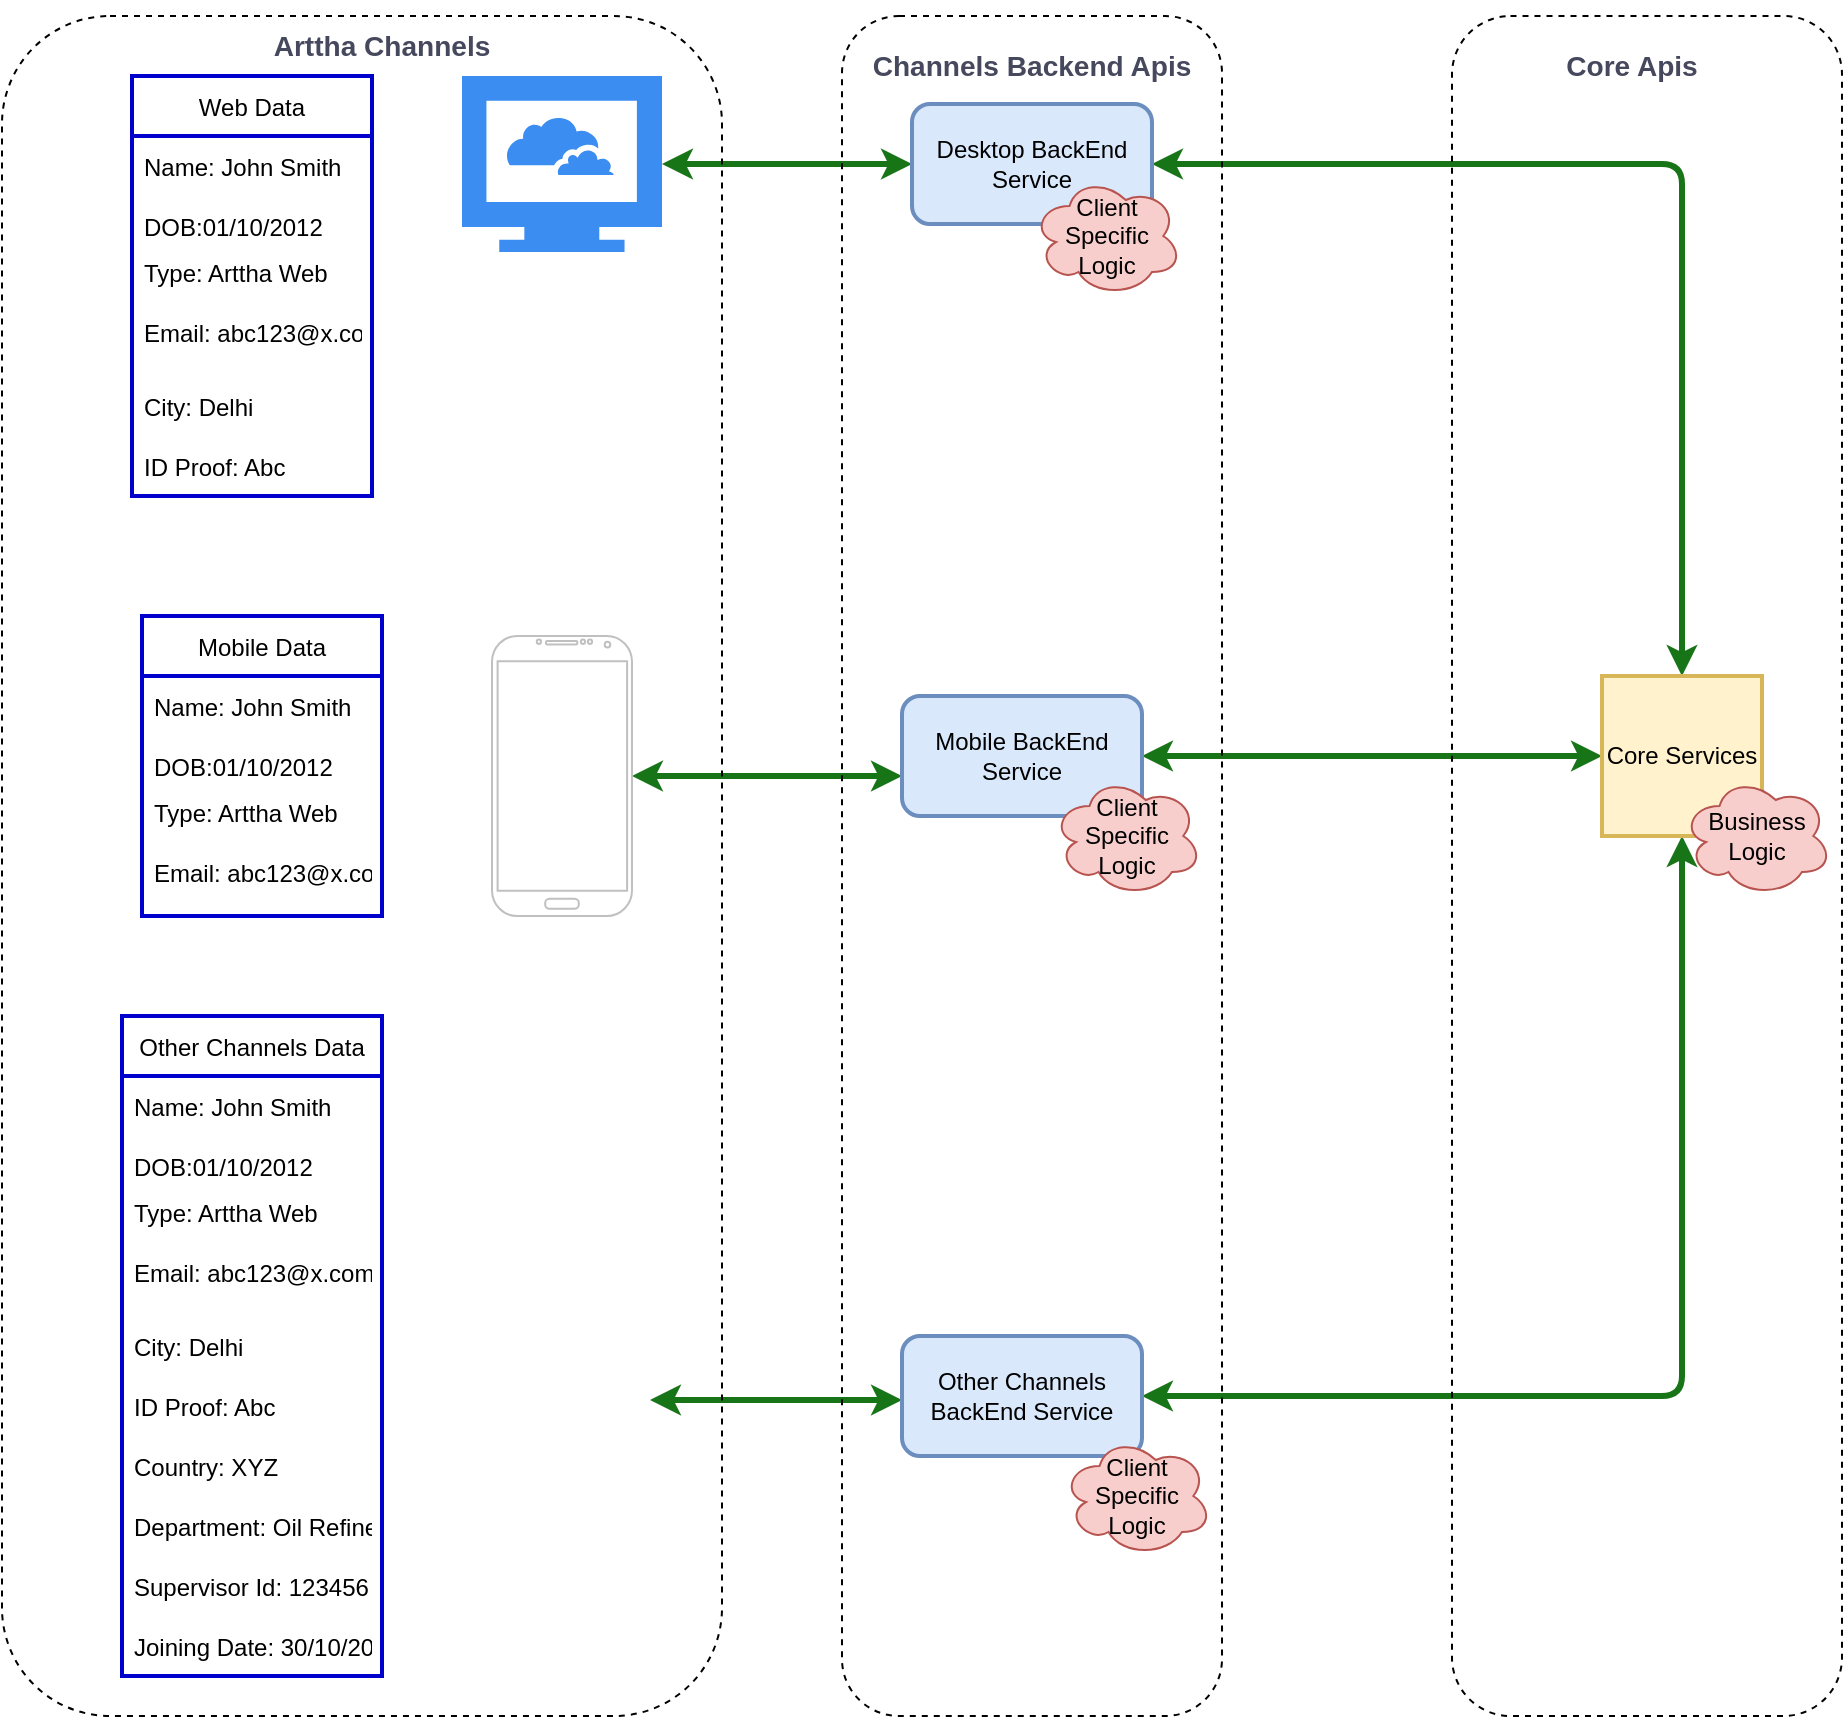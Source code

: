 <mxfile version="15.8.3" type="github">
  <diagram id="BUA0HRlFj0ho-YTa5-D7" name="Arttha-Channels-Design">
    <mxGraphModel dx="1973" dy="1616" grid="1" gridSize="10" guides="1" tooltips="1" connect="1" arrows="1" fold="1" page="1" pageScale="1" pageWidth="850" pageHeight="1100" math="0" shadow="0">
      <root>
        <mxCell id="0" />
        <mxCell id="1" parent="0" />
        <mxCell id="FlPfcCBMd3QxnSBNjy5M-12" style="edgeStyle=orthogonalEdgeStyle;orthogonalLoop=1;jettySize=auto;html=1;entryX=0;entryY=0.5;entryDx=0;entryDy=0;rounded=0;strokeWidth=3;strokeColor=#177517;startArrow=classic;startFill=1;" edge="1" parent="1" source="FlPfcCBMd3QxnSBNjy5M-1" target="FlPfcCBMd3QxnSBNjy5M-6">
          <mxGeometry relative="1" as="geometry" />
        </mxCell>
        <mxCell id="FlPfcCBMd3QxnSBNjy5M-1" value="" style="sketch=0;html=1;aspect=fixed;strokeColor=none;shadow=0;align=center;verticalAlign=top;fillColor=#3B8DF1;shape=mxgraph.gcp2.cloud_computer" vertex="1" parent="1">
          <mxGeometry x="140" y="30" width="100" height="88" as="geometry" />
        </mxCell>
        <mxCell id="FlPfcCBMd3QxnSBNjy5M-13" style="edgeStyle=orthogonalEdgeStyle;rounded=0;orthogonalLoop=1;jettySize=auto;html=1;strokeWidth=3;strokeColor=#177517;startArrow=classic;startFill=1;" edge="1" parent="1" source="FlPfcCBMd3QxnSBNjy5M-2">
          <mxGeometry relative="1" as="geometry">
            <mxPoint x="360" y="380" as="targetPoint" />
          </mxGeometry>
        </mxCell>
        <mxCell id="FlPfcCBMd3QxnSBNjy5M-2" value="" style="verticalLabelPosition=bottom;verticalAlign=top;html=1;shadow=0;dashed=0;strokeWidth=1;shape=mxgraph.android.phone2;strokeColor=#c0c0c0;" vertex="1" parent="1">
          <mxGeometry x="155" y="310" width="70" height="140" as="geometry" />
        </mxCell>
        <mxCell id="FlPfcCBMd3QxnSBNjy5M-22" style="edgeStyle=orthogonalEdgeStyle;rounded=0;orthogonalLoop=1;jettySize=auto;html=1;strokeColor=#177517;strokeWidth=3;startArrow=classic;startFill=1;" edge="1" parent="1" source="FlPfcCBMd3QxnSBNjy5M-4">
          <mxGeometry relative="1" as="geometry">
            <mxPoint x="360" y="692" as="targetPoint" />
          </mxGeometry>
        </mxCell>
        <mxCell id="FlPfcCBMd3QxnSBNjy5M-4" value="" style="shape=image;html=1;verticalAlign=top;verticalLabelPosition=bottom;labelBackgroundColor=#ffffff;imageAspect=0;aspect=fixed;image=https://cdn4.iconfinder.com/data/icons/OxeSet/Cycle.png" vertex="1" parent="1">
          <mxGeometry x="170" y="660" width="64" height="64" as="geometry" />
        </mxCell>
        <mxCell id="FlPfcCBMd3QxnSBNjy5M-11" style="edgeStyle=orthogonalEdgeStyle;rounded=1;orthogonalLoop=1;jettySize=auto;html=1;entryX=0;entryY=0.5;entryDx=0;entryDy=0;strokeColor=#177517;strokeWidth=3;startArrow=classic;startFill=1;" edge="1" parent="1" source="FlPfcCBMd3QxnSBNjy5M-5" target="FlPfcCBMd3QxnSBNjy5M-8">
          <mxGeometry relative="1" as="geometry" />
        </mxCell>
        <mxCell id="FlPfcCBMd3QxnSBNjy5M-5" value="&lt;span&gt;Mobile BackEnd Service&lt;/span&gt;" style="rounded=1;whiteSpace=wrap;html=1;fillColor=#dae8fc;strokeColor=#6c8ebf;strokeWidth=2;" vertex="1" parent="1">
          <mxGeometry x="360" y="340" width="120" height="60" as="geometry" />
        </mxCell>
        <mxCell id="FlPfcCBMd3QxnSBNjy5M-9" style="edgeStyle=orthogonalEdgeStyle;rounded=1;orthogonalLoop=1;jettySize=auto;html=1;strokeWidth=3;strokeColor=#177517;sourcePerimeterSpacing=0;startArrow=classic;startFill=1;" edge="1" parent="1" source="FlPfcCBMd3QxnSBNjy5M-6" target="FlPfcCBMd3QxnSBNjy5M-8">
          <mxGeometry relative="1" as="geometry" />
        </mxCell>
        <mxCell id="FlPfcCBMd3QxnSBNjy5M-6" value="Desktop BackEnd Service" style="rounded=1;whiteSpace=wrap;html=1;fillColor=#dae8fc;strokeColor=#6c8ebf;strokeWidth=2;" vertex="1" parent="1">
          <mxGeometry x="365" y="44" width="120" height="60" as="geometry" />
        </mxCell>
        <mxCell id="FlPfcCBMd3QxnSBNjy5M-10" style="edgeStyle=orthogonalEdgeStyle;rounded=1;orthogonalLoop=1;jettySize=auto;html=1;entryX=0.5;entryY=1;entryDx=0;entryDy=0;strokeColor=#177517;strokeWidth=3;startArrow=classic;startFill=1;" edge="1" parent="1" source="FlPfcCBMd3QxnSBNjy5M-7" target="FlPfcCBMd3QxnSBNjy5M-8">
          <mxGeometry relative="1" as="geometry">
            <mxPoint x="750" y="530" as="targetPoint" />
          </mxGeometry>
        </mxCell>
        <mxCell id="FlPfcCBMd3QxnSBNjy5M-7" value="&lt;span&gt;Other Channels BackEnd Service&lt;/span&gt;" style="rounded=1;whiteSpace=wrap;html=1;fillColor=#dae8fc;strokeColor=#6c8ebf;strokeWidth=2;" vertex="1" parent="1">
          <mxGeometry x="360" y="660" width="120" height="60" as="geometry" />
        </mxCell>
        <mxCell id="FlPfcCBMd3QxnSBNjy5M-8" value="Core Services" style="whiteSpace=wrap;html=1;aspect=fixed;fillColor=#fff2cc;strokeColor=#d6b656;strokeWidth=2;" vertex="1" parent="1">
          <mxGeometry x="710" y="330" width="80" height="80" as="geometry" />
        </mxCell>
        <mxCell id="FlPfcCBMd3QxnSBNjy5M-17" value="Client Specific Logic" style="ellipse;shape=cloud;whiteSpace=wrap;html=1;fillColor=#f8cecc;strokeColor=#b85450;" vertex="1" parent="1">
          <mxGeometry x="425" y="80" width="75" height="60" as="geometry" />
        </mxCell>
        <mxCell id="FlPfcCBMd3QxnSBNjy5M-18" value="&lt;span&gt;Client Specific Logic&lt;/span&gt;" style="ellipse;shape=cloud;whiteSpace=wrap;html=1;fillColor=#f8cecc;strokeColor=#b85450;" vertex="1" parent="1">
          <mxGeometry x="435" y="380" width="75" height="60" as="geometry" />
        </mxCell>
        <mxCell id="FlPfcCBMd3QxnSBNjy5M-19" value="&lt;span&gt;Client Specific Logic&lt;/span&gt;" style="ellipse;shape=cloud;whiteSpace=wrap;html=1;fillColor=#f8cecc;strokeColor=#b85450;" vertex="1" parent="1">
          <mxGeometry x="440" y="710" width="75" height="60" as="geometry" />
        </mxCell>
        <mxCell id="FlPfcCBMd3QxnSBNjy5M-20" value="&lt;span&gt;Business Logic&lt;/span&gt;" style="ellipse;shape=cloud;whiteSpace=wrap;html=1;fillColor=#f8cecc;strokeColor=#b85450;" vertex="1" parent="1">
          <mxGeometry x="750" y="380" width="75" height="60" as="geometry" />
        </mxCell>
        <mxCell id="FlPfcCBMd3QxnSBNjy5M-32" value="Web Data" style="swimlane;fontStyle=0;childLayout=stackLayout;horizontal=1;startSize=30;horizontalStack=0;resizeParent=1;resizeParentMax=0;resizeLast=0;collapsible=1;marginBottom=0;strokeWidth=2;strokeColor=#0000CC;" vertex="1" parent="1">
          <mxGeometry x="-25" y="30" width="120" height="210" as="geometry">
            <mxRectangle x="210" y="470" width="50" height="30" as="alternateBounds" />
          </mxGeometry>
        </mxCell>
        <mxCell id="FlPfcCBMd3QxnSBNjy5M-33" value="Name: John Smith" style="text;strokeColor=none;fillColor=none;align=left;verticalAlign=middle;spacingLeft=4;spacingRight=4;overflow=hidden;points=[[0,0.5],[1,0.5]];portConstraint=eastwest;rotatable=0;" vertex="1" parent="FlPfcCBMd3QxnSBNjy5M-32">
          <mxGeometry y="30" width="120" height="30" as="geometry" />
        </mxCell>
        <mxCell id="FlPfcCBMd3QxnSBNjy5M-34" value="DOB:01/10/2012" style="text;strokeColor=none;fillColor=none;align=left;verticalAlign=middle;spacingLeft=4;spacingRight=4;overflow=hidden;points=[[0,0.5],[1,0.5]];portConstraint=eastwest;rotatable=0;" vertex="1" parent="FlPfcCBMd3QxnSBNjy5M-32">
          <mxGeometry y="60" width="120" height="30" as="geometry" />
        </mxCell>
        <mxCell id="FlPfcCBMd3QxnSBNjy5M-35" value="Type: Arttha Web&#xa;" style="text;strokeColor=none;fillColor=none;align=left;verticalAlign=middle;spacingLeft=4;spacingRight=4;overflow=hidden;points=[[0,0.5],[1,0.5]];portConstraint=eastwest;rotatable=0;" vertex="1" parent="FlPfcCBMd3QxnSBNjy5M-32">
          <mxGeometry y="90" width="120" height="30" as="geometry" />
        </mxCell>
        <mxCell id="FlPfcCBMd3QxnSBNjy5M-37" value="Email: abc123@x.com&#xa;" style="text;strokeColor=none;fillColor=none;align=left;verticalAlign=middle;spacingLeft=4;spacingRight=4;overflow=hidden;points=[[0,0.5],[1,0.5]];portConstraint=eastwest;rotatable=0;" vertex="1" parent="FlPfcCBMd3QxnSBNjy5M-32">
          <mxGeometry y="120" width="120" height="30" as="geometry" />
        </mxCell>
        <mxCell id="FlPfcCBMd3QxnSBNjy5M-38" value="City: Delhi" style="text;strokeColor=none;fillColor=none;align=left;verticalAlign=middle;spacingLeft=4;spacingRight=4;overflow=hidden;points=[[0,0.5],[1,0.5]];portConstraint=eastwest;rotatable=0;" vertex="1" parent="FlPfcCBMd3QxnSBNjy5M-32">
          <mxGeometry y="150" width="120" height="30" as="geometry" />
        </mxCell>
        <mxCell id="FlPfcCBMd3QxnSBNjy5M-39" value="ID Proof: Abc" style="text;strokeColor=none;fillColor=none;align=left;verticalAlign=middle;spacingLeft=4;spacingRight=4;overflow=hidden;points=[[0,0.5],[1,0.5]];portConstraint=eastwest;rotatable=0;" vertex="1" parent="FlPfcCBMd3QxnSBNjy5M-32">
          <mxGeometry y="180" width="120" height="30" as="geometry" />
        </mxCell>
        <mxCell id="FlPfcCBMd3QxnSBNjy5M-40" value="Mobile Data" style="swimlane;fontStyle=0;childLayout=stackLayout;horizontal=1;startSize=30;horizontalStack=0;resizeParent=1;resizeParentMax=0;resizeLast=0;collapsible=1;marginBottom=0;strokeWidth=2;strokeColor=#0000CC;" vertex="1" parent="1">
          <mxGeometry x="-20" y="300" width="120" height="150" as="geometry">
            <mxRectangle x="210" y="470" width="50" height="30" as="alternateBounds" />
          </mxGeometry>
        </mxCell>
        <mxCell id="FlPfcCBMd3QxnSBNjy5M-41" value="Name: John Smith" style="text;strokeColor=none;fillColor=none;align=left;verticalAlign=middle;spacingLeft=4;spacingRight=4;overflow=hidden;points=[[0,0.5],[1,0.5]];portConstraint=eastwest;rotatable=0;" vertex="1" parent="FlPfcCBMd3QxnSBNjy5M-40">
          <mxGeometry y="30" width="120" height="30" as="geometry" />
        </mxCell>
        <mxCell id="FlPfcCBMd3QxnSBNjy5M-42" value="DOB:01/10/2012" style="text;strokeColor=none;fillColor=none;align=left;verticalAlign=middle;spacingLeft=4;spacingRight=4;overflow=hidden;points=[[0,0.5],[1,0.5]];portConstraint=eastwest;rotatable=0;" vertex="1" parent="FlPfcCBMd3QxnSBNjy5M-40">
          <mxGeometry y="60" width="120" height="30" as="geometry" />
        </mxCell>
        <mxCell id="FlPfcCBMd3QxnSBNjy5M-43" value="Type: Arttha Web&#xa;" style="text;strokeColor=none;fillColor=none;align=left;verticalAlign=middle;spacingLeft=4;spacingRight=4;overflow=hidden;points=[[0,0.5],[1,0.5]];portConstraint=eastwest;rotatable=0;" vertex="1" parent="FlPfcCBMd3QxnSBNjy5M-40">
          <mxGeometry y="90" width="120" height="30" as="geometry" />
        </mxCell>
        <mxCell id="FlPfcCBMd3QxnSBNjy5M-44" value="Email: abc123@x.com&#xa;" style="text;strokeColor=none;fillColor=none;align=left;verticalAlign=middle;spacingLeft=4;spacingRight=4;overflow=hidden;points=[[0,0.5],[1,0.5]];portConstraint=eastwest;rotatable=0;" vertex="1" parent="FlPfcCBMd3QxnSBNjy5M-40">
          <mxGeometry y="120" width="120" height="30" as="geometry" />
        </mxCell>
        <mxCell id="FlPfcCBMd3QxnSBNjy5M-47" value="Other Channels Data" style="swimlane;fontStyle=0;childLayout=stackLayout;horizontal=1;startSize=30;horizontalStack=0;resizeParent=1;resizeParentMax=0;resizeLast=0;collapsible=1;marginBottom=0;strokeWidth=2;strokeColor=#0000CC;" vertex="1" parent="1">
          <mxGeometry x="-30" y="500" width="130" height="330" as="geometry">
            <mxRectangle x="210" y="470" width="50" height="30" as="alternateBounds" />
          </mxGeometry>
        </mxCell>
        <mxCell id="FlPfcCBMd3QxnSBNjy5M-48" value="Name: John Smith" style="text;strokeColor=none;fillColor=none;align=left;verticalAlign=middle;spacingLeft=4;spacingRight=4;overflow=hidden;points=[[0,0.5],[1,0.5]];portConstraint=eastwest;rotatable=0;" vertex="1" parent="FlPfcCBMd3QxnSBNjy5M-47">
          <mxGeometry y="30" width="130" height="30" as="geometry" />
        </mxCell>
        <mxCell id="FlPfcCBMd3QxnSBNjy5M-49" value="DOB:01/10/2012" style="text;strokeColor=none;fillColor=none;align=left;verticalAlign=middle;spacingLeft=4;spacingRight=4;overflow=hidden;points=[[0,0.5],[1,0.5]];portConstraint=eastwest;rotatable=0;" vertex="1" parent="FlPfcCBMd3QxnSBNjy5M-47">
          <mxGeometry y="60" width="130" height="30" as="geometry" />
        </mxCell>
        <mxCell id="FlPfcCBMd3QxnSBNjy5M-50" value="Type: Arttha Web&#xa;" style="text;strokeColor=none;fillColor=none;align=left;verticalAlign=middle;spacingLeft=4;spacingRight=4;overflow=hidden;points=[[0,0.5],[1,0.5]];portConstraint=eastwest;rotatable=0;" vertex="1" parent="FlPfcCBMd3QxnSBNjy5M-47">
          <mxGeometry y="90" width="130" height="30" as="geometry" />
        </mxCell>
        <mxCell id="FlPfcCBMd3QxnSBNjy5M-51" value="Email: abc123@x.com&#xa;" style="text;strokeColor=none;fillColor=none;align=left;verticalAlign=middle;spacingLeft=4;spacingRight=4;overflow=hidden;points=[[0,0.5],[1,0.5]];portConstraint=eastwest;rotatable=0;" vertex="1" parent="FlPfcCBMd3QxnSBNjy5M-47">
          <mxGeometry y="120" width="130" height="30" as="geometry" />
        </mxCell>
        <mxCell id="FlPfcCBMd3QxnSBNjy5M-52" value="City: Delhi" style="text;strokeColor=none;fillColor=none;align=left;verticalAlign=middle;spacingLeft=4;spacingRight=4;overflow=hidden;points=[[0,0.5],[1,0.5]];portConstraint=eastwest;rotatable=0;" vertex="1" parent="FlPfcCBMd3QxnSBNjy5M-47">
          <mxGeometry y="150" width="130" height="30" as="geometry" />
        </mxCell>
        <mxCell id="FlPfcCBMd3QxnSBNjy5M-53" value="ID Proof: Abc" style="text;strokeColor=none;fillColor=none;align=left;verticalAlign=middle;spacingLeft=4;spacingRight=4;overflow=hidden;points=[[0,0.5],[1,0.5]];portConstraint=eastwest;rotatable=0;" vertex="1" parent="FlPfcCBMd3QxnSBNjy5M-47">
          <mxGeometry y="180" width="130" height="30" as="geometry" />
        </mxCell>
        <mxCell id="FlPfcCBMd3QxnSBNjy5M-54" value="Country: XYZ" style="text;strokeColor=none;fillColor=none;align=left;verticalAlign=middle;spacingLeft=4;spacingRight=4;overflow=hidden;points=[[0,0.5],[1,0.5]];portConstraint=eastwest;rotatable=0;" vertex="1" parent="FlPfcCBMd3QxnSBNjy5M-47">
          <mxGeometry y="210" width="130" height="30" as="geometry" />
        </mxCell>
        <mxCell id="FlPfcCBMd3QxnSBNjy5M-55" value="Department: Oil Refinery" style="text;strokeColor=none;fillColor=none;align=left;verticalAlign=middle;spacingLeft=4;spacingRight=4;overflow=hidden;points=[[0,0.5],[1,0.5]];portConstraint=eastwest;rotatable=0;" vertex="1" parent="FlPfcCBMd3QxnSBNjy5M-47">
          <mxGeometry y="240" width="130" height="30" as="geometry" />
        </mxCell>
        <mxCell id="FlPfcCBMd3QxnSBNjy5M-56" value="Supervisor Id: 123456" style="text;strokeColor=none;fillColor=none;align=left;verticalAlign=middle;spacingLeft=4;spacingRight=4;overflow=hidden;points=[[0,0.5],[1,0.5]];portConstraint=eastwest;rotatable=0;" vertex="1" parent="FlPfcCBMd3QxnSBNjy5M-47">
          <mxGeometry y="270" width="130" height="30" as="geometry" />
        </mxCell>
        <mxCell id="FlPfcCBMd3QxnSBNjy5M-57" value="Joining Date: 30/10/2020" style="text;strokeColor=none;fillColor=none;align=left;verticalAlign=middle;spacingLeft=4;spacingRight=4;overflow=hidden;points=[[0,0.5],[1,0.5]];portConstraint=eastwest;rotatable=0;" vertex="1" parent="FlPfcCBMd3QxnSBNjy5M-47">
          <mxGeometry y="300" width="130" height="30" as="geometry" />
        </mxCell>
        <mxCell id="FlPfcCBMd3QxnSBNjy5M-61" value="&lt;h3&gt;&lt;b&gt;Arttha Channels&lt;/b&gt;&lt;/h3&gt;" style="text;html=1;strokeColor=none;fillColor=none;align=center;verticalAlign=middle;whiteSpace=wrap;rounded=0;dashed=1;sketch=0;fontColor=#46495D;" vertex="1" parent="1">
          <mxGeometry x="20" width="160" height="30" as="geometry" />
        </mxCell>
        <mxCell id="FlPfcCBMd3QxnSBNjy5M-64" value="" style="rounded=1;whiteSpace=wrap;html=1;dashed=1;sketch=0;fontColor=#46495D;strokeColor=default;strokeWidth=1;fillColor=none;" vertex="1" parent="1">
          <mxGeometry x="-90" width="360" height="850" as="geometry" />
        </mxCell>
        <mxCell id="FlPfcCBMd3QxnSBNjy5M-66" value="" style="rounded=1;whiteSpace=wrap;html=1;dashed=1;sketch=0;fontColor=#46495D;strokeColor=default;strokeWidth=1;fillColor=none;" vertex="1" parent="1">
          <mxGeometry x="330" width="190" height="850" as="geometry" />
        </mxCell>
        <mxCell id="FlPfcCBMd3QxnSBNjy5M-67" value="&lt;h3&gt;Channels Backend Apis&lt;/h3&gt;" style="text;html=1;strokeColor=none;fillColor=none;align=center;verticalAlign=middle;whiteSpace=wrap;rounded=0;dashed=1;sketch=0;fontColor=#46495D;" vertex="1" parent="1">
          <mxGeometry x="330" y="10" width="190" height="30" as="geometry" />
        </mxCell>
        <mxCell id="FlPfcCBMd3QxnSBNjy5M-68" value="" style="rounded=1;whiteSpace=wrap;html=1;dashed=1;sketch=0;fontColor=#46495D;strokeColor=default;strokeWidth=1;fillColor=none;" vertex="1" parent="1">
          <mxGeometry x="635" width="195" height="850" as="geometry" />
        </mxCell>
        <mxCell id="FlPfcCBMd3QxnSBNjy5M-69" value="&lt;h3&gt;Core Apis&lt;/h3&gt;" style="text;html=1;strokeColor=none;fillColor=none;align=center;verticalAlign=middle;whiteSpace=wrap;rounded=0;dashed=1;sketch=0;fontColor=#46495D;" vertex="1" parent="1">
          <mxGeometry x="680" y="10" width="90" height="30" as="geometry" />
        </mxCell>
      </root>
    </mxGraphModel>
  </diagram>
</mxfile>
